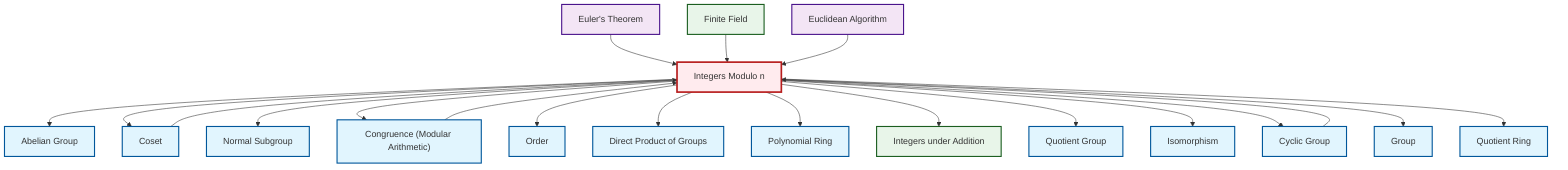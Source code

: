 graph TD
    classDef definition fill:#e1f5fe,stroke:#01579b,stroke-width:2px
    classDef theorem fill:#f3e5f5,stroke:#4a148c,stroke-width:2px
    classDef axiom fill:#fff3e0,stroke:#e65100,stroke-width:2px
    classDef example fill:#e8f5e9,stroke:#1b5e20,stroke-width:2px
    classDef current fill:#ffebee,stroke:#b71c1c,stroke-width:3px
    def-isomorphism["Isomorphism"]:::definition
    def-quotient-group["Quotient Group"]:::definition
    thm-euler["Euler's Theorem"]:::theorem
    def-abelian-group["Abelian Group"]:::definition
    thm-euclidean-algorithm["Euclidean Algorithm"]:::theorem
    ex-quotient-integers-mod-n["Integers Modulo n"]:::example
    def-direct-product["Direct Product of Groups"]:::definition
    ex-integers-addition["Integers under Addition"]:::example
    def-quotient-ring["Quotient Ring"]:::definition
    def-coset["Coset"]:::definition
    def-polynomial-ring["Polynomial Ring"]:::definition
    ex-finite-field["Finite Field"]:::example
    def-normal-subgroup["Normal Subgroup"]:::definition
    def-order["Order"]:::definition
    def-cyclic-group["Cyclic Group"]:::definition
    def-group["Group"]:::definition
    def-congruence["Congruence (Modular Arithmetic)"]:::definition
    ex-quotient-integers-mod-n --> def-abelian-group
    ex-quotient-integers-mod-n --> def-coset
    ex-quotient-integers-mod-n --> def-normal-subgroup
    ex-quotient-integers-mod-n --> def-congruence
    ex-quotient-integers-mod-n --> def-order
    thm-euler --> ex-quotient-integers-mod-n
    ex-quotient-integers-mod-n --> def-direct-product
    def-coset --> ex-quotient-integers-mod-n
    ex-quotient-integers-mod-n --> def-polynomial-ring
    def-cyclic-group --> ex-quotient-integers-mod-n
    ex-finite-field --> ex-quotient-integers-mod-n
    ex-quotient-integers-mod-n --> ex-integers-addition
    ex-quotient-integers-mod-n --> def-quotient-group
    ex-quotient-integers-mod-n --> def-isomorphism
    ex-quotient-integers-mod-n --> def-cyclic-group
    thm-euclidean-algorithm --> ex-quotient-integers-mod-n
    ex-quotient-integers-mod-n --> def-group
    ex-quotient-integers-mod-n --> def-quotient-ring
    def-congruence --> ex-quotient-integers-mod-n
    class ex-quotient-integers-mod-n current